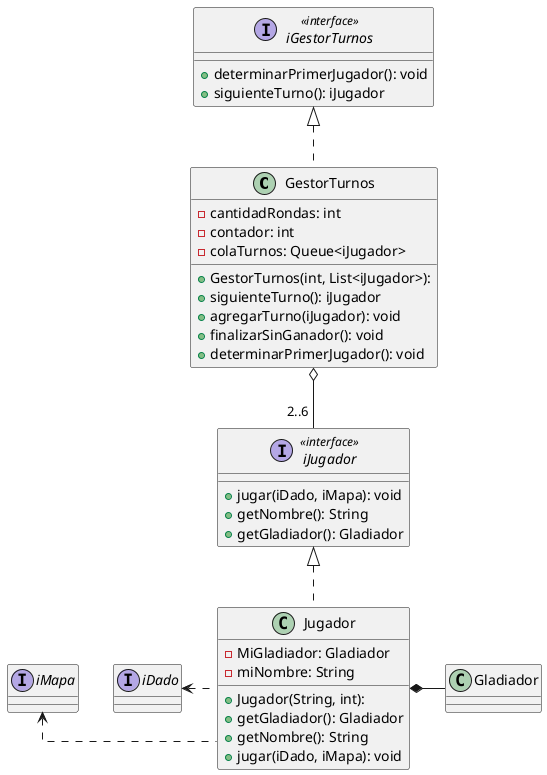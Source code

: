 @startuml
skinparam linetype ortho

    class GestorTurnos {
      + GestorTurnos(int, List<iJugador>):
      - cantidadRondas: int
      - contador: int
      - colaTurnos: Queue<iJugador>
      + siguienteTurno(): iJugador
      + agregarTurno(iJugador): void
      + finalizarSinGanador(): void
      + determinarPrimerJugador(): void
    }

    interface iGestorTurnos << interface >> {
      + determinarPrimerJugador(): void
      + siguienteTurno(): iJugador
    }


    interface iJugador << interface >> {
      + jugar(iDado, iMapa): void
      + getNombre(): String
      + getGladiador(): Gladiador
    }

    class Jugador {
      + Jugador(String, int):
      - MiGladiador: Gladiador
      - miNombre: String
      + getGladiador(): Gladiador
      + getNombre(): String
      + jugar(iDado, iMapa): void
    }

    GestorTurnos o-- "2..6 " iJugador
    iJugador <|-. Jugador

    interface iMapa
    interface iGestorTurnos
    interface iDado

    iMapa <. Jugador
    iDado <. Jugador
    iGestorTurnos <|.- GestorTurnos
    Jugador *- Gladiador

@enduml